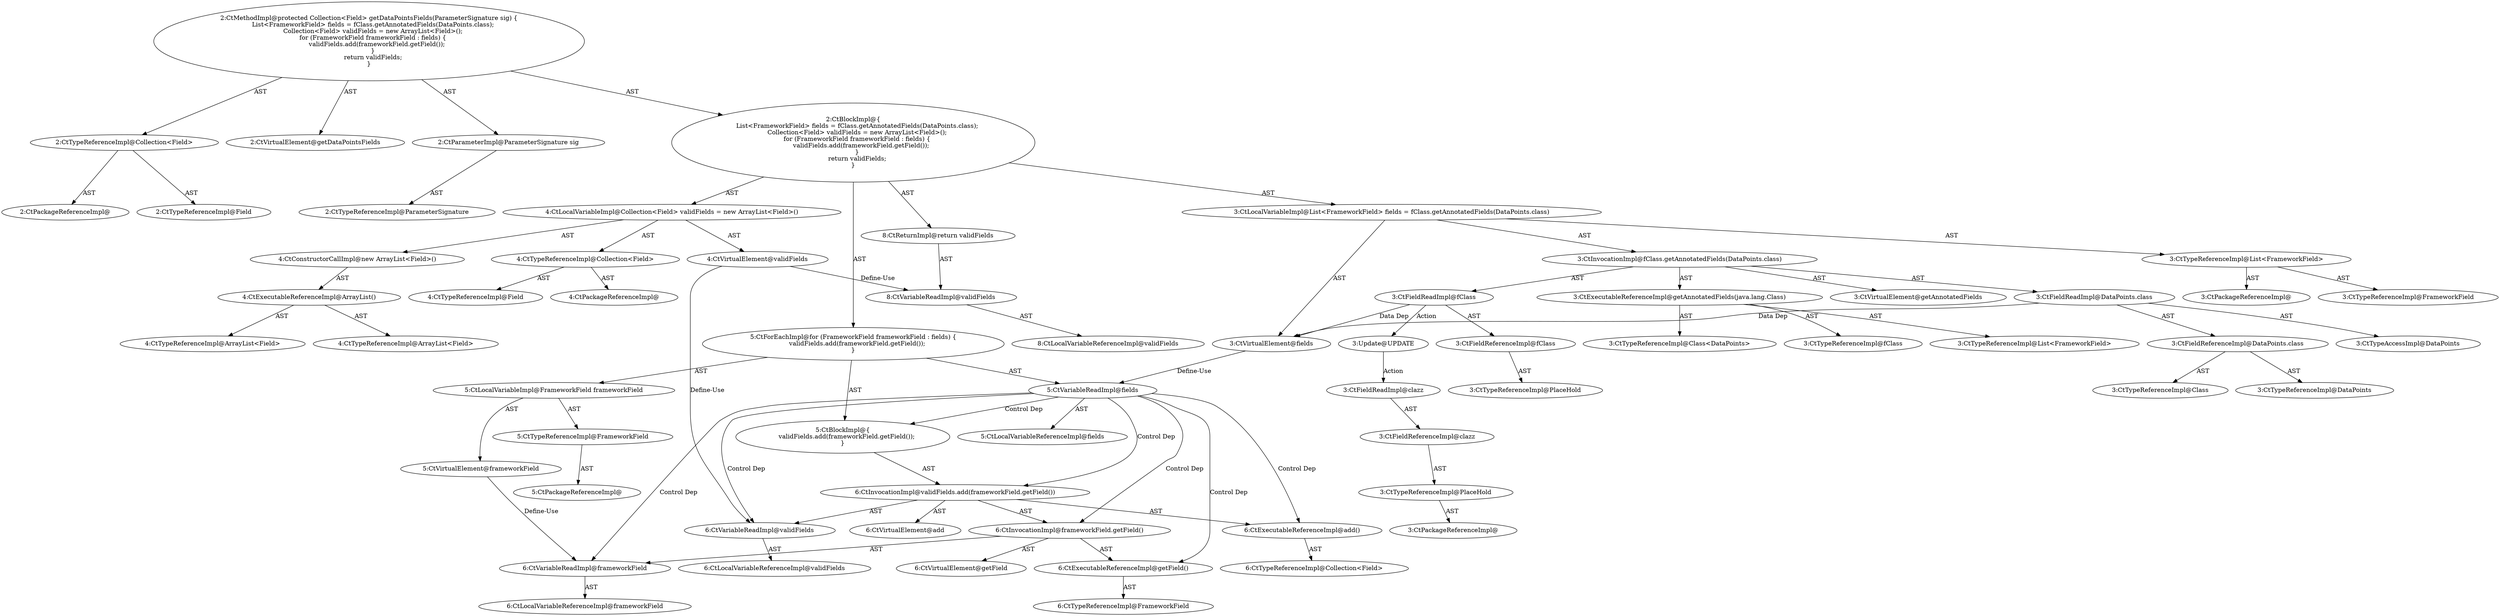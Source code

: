 digraph "getDataPointsFields#?,ParameterSignature" {
0 [label="2:CtTypeReferenceImpl@Collection<Field>" shape=ellipse]
1 [label="2:CtPackageReferenceImpl@" shape=ellipse]
2 [label="2:CtTypeReferenceImpl@Field" shape=ellipse]
3 [label="2:CtVirtualElement@getDataPointsFields" shape=ellipse]
4 [label="2:CtParameterImpl@ParameterSignature sig" shape=ellipse]
5 [label="2:CtTypeReferenceImpl@ParameterSignature" shape=ellipse]
6 [label="3:CtTypeReferenceImpl@List<FrameworkField>" shape=ellipse]
7 [label="3:CtPackageReferenceImpl@" shape=ellipse]
8 [label="3:CtTypeReferenceImpl@FrameworkField" shape=ellipse]
9 [label="3:CtExecutableReferenceImpl@getAnnotatedFields(java.lang.Class)" shape=ellipse]
10 [label="3:CtTypeReferenceImpl@fClass" shape=ellipse]
11 [label="3:CtTypeReferenceImpl@List<FrameworkField>" shape=ellipse]
12 [label="3:CtTypeReferenceImpl@Class<DataPoints>" shape=ellipse]
13 [label="3:CtVirtualElement@getAnnotatedFields" shape=ellipse]
14 [label="3:CtFieldReferenceImpl@fClass" shape=ellipse]
15 [label="3:CtTypeReferenceImpl@PlaceHold" shape=ellipse]
16 [label="3:CtFieldReadImpl@fClass" shape=ellipse]
17 [label="3:CtFieldReferenceImpl@DataPoints.class" shape=ellipse]
18 [label="3:CtTypeReferenceImpl@DataPoints" shape=ellipse]
19 [label="3:CtTypeReferenceImpl@Class" shape=ellipse]
20 [label="3:CtFieldReadImpl@DataPoints.class" shape=ellipse]
21 [label="3:CtTypeAccessImpl@DataPoints" shape=ellipse]
22 [label="3:CtInvocationImpl@fClass.getAnnotatedFields(DataPoints.class)" shape=ellipse]
23 [label="3:CtVirtualElement@fields" shape=ellipse]
24 [label="3:CtLocalVariableImpl@List<FrameworkField> fields = fClass.getAnnotatedFields(DataPoints.class)" shape=ellipse]
25 [label="4:CtTypeReferenceImpl@Collection<Field>" shape=ellipse]
26 [label="4:CtPackageReferenceImpl@" shape=ellipse]
27 [label="4:CtTypeReferenceImpl@Field" shape=ellipse]
28 [label="4:CtExecutableReferenceImpl@ArrayList()" shape=ellipse]
29 [label="4:CtTypeReferenceImpl@ArrayList<Field>" shape=ellipse]
30 [label="4:CtTypeReferenceImpl@ArrayList<Field>" shape=ellipse]
31 [label="4:CtConstructorCallImpl@new ArrayList<Field>()" shape=ellipse]
32 [label="4:CtVirtualElement@validFields" shape=ellipse]
33 [label="4:CtLocalVariableImpl@Collection<Field> validFields = new ArrayList<Field>()" shape=ellipse]
34 [label="5:CtTypeReferenceImpl@FrameworkField" shape=ellipse]
35 [label="5:CtPackageReferenceImpl@" shape=ellipse]
36 [label="5:CtVirtualElement@frameworkField" shape=ellipse]
37 [label="5:CtLocalVariableImpl@FrameworkField frameworkField" shape=ellipse]
38 [label="5:CtVariableReadImpl@fields" shape=ellipse]
39 [label="5:CtLocalVariableReferenceImpl@fields" shape=ellipse]
40 [label="6:CtExecutableReferenceImpl@add()" shape=ellipse]
41 [label="6:CtTypeReferenceImpl@Collection<Field>" shape=ellipse]
42 [label="6:CtVirtualElement@add" shape=ellipse]
43 [label="6:CtVariableReadImpl@validFields" shape=ellipse]
44 [label="6:CtLocalVariableReferenceImpl@validFields" shape=ellipse]
45 [label="6:CtExecutableReferenceImpl@getField()" shape=ellipse]
46 [label="6:CtTypeReferenceImpl@FrameworkField" shape=ellipse]
47 [label="6:CtVirtualElement@getField" shape=ellipse]
48 [label="6:CtVariableReadImpl@frameworkField" shape=ellipse]
49 [label="6:CtLocalVariableReferenceImpl@frameworkField" shape=ellipse]
50 [label="6:CtInvocationImpl@frameworkField.getField()" shape=ellipse]
51 [label="6:CtInvocationImpl@validFields.add(frameworkField.getField())" shape=ellipse]
52 [label="5:CtBlockImpl@\{
    validFields.add(frameworkField.getField());
\}" shape=ellipse]
53 [label="5:CtForEachImpl@for (FrameworkField frameworkField : fields) \{
    validFields.add(frameworkField.getField());
\}" shape=ellipse]
54 [label="8:CtVariableReadImpl@validFields" shape=ellipse]
55 [label="8:CtLocalVariableReferenceImpl@validFields" shape=ellipse]
56 [label="8:CtReturnImpl@return validFields" shape=ellipse]
57 [label="2:CtBlockImpl@\{
    List<FrameworkField> fields = fClass.getAnnotatedFields(DataPoints.class);
    Collection<Field> validFields = new ArrayList<Field>();
    for (FrameworkField frameworkField : fields) \{
        validFields.add(frameworkField.getField());
    \}
    return validFields;
\}" shape=ellipse]
58 [label="2:CtMethodImpl@protected Collection<Field> getDataPointsFields(ParameterSignature sig) \{
    List<FrameworkField> fields = fClass.getAnnotatedFields(DataPoints.class);
    Collection<Field> validFields = new ArrayList<Field>();
    for (FrameworkField frameworkField : fields) \{
        validFields.add(frameworkField.getField());
    \}
    return validFields;
\}" shape=ellipse]
59 [label="3:Update@UPDATE" shape=ellipse]
60 [label="3:CtPackageReferenceImpl@" shape=ellipse]
61 [label="3:CtTypeReferenceImpl@PlaceHold" shape=ellipse]
62 [label="3:CtFieldReferenceImpl@clazz" shape=ellipse]
63 [label="3:CtFieldReadImpl@clazz" shape=ellipse]
0 -> 1 [label="AST"];
0 -> 2 [label="AST"];
4 -> 5 [label="AST"];
6 -> 7 [label="AST"];
6 -> 8 [label="AST"];
9 -> 10 [label="AST"];
9 -> 11 [label="AST"];
9 -> 12 [label="AST"];
14 -> 15 [label="AST"];
16 -> 14 [label="AST"];
16 -> 23 [label="Data Dep"];
16 -> 59 [label="Action"];
17 -> 18 [label="AST"];
17 -> 19 [label="AST"];
20 -> 21 [label="AST"];
20 -> 17 [label="AST"];
20 -> 23 [label="Data Dep"];
22 -> 13 [label="AST"];
22 -> 16 [label="AST"];
22 -> 9 [label="AST"];
22 -> 20 [label="AST"];
23 -> 38 [label="Define-Use"];
24 -> 23 [label="AST"];
24 -> 6 [label="AST"];
24 -> 22 [label="AST"];
25 -> 26 [label="AST"];
25 -> 27 [label="AST"];
28 -> 29 [label="AST"];
28 -> 30 [label="AST"];
31 -> 28 [label="AST"];
32 -> 43 [label="Define-Use"];
32 -> 54 [label="Define-Use"];
33 -> 32 [label="AST"];
33 -> 25 [label="AST"];
33 -> 31 [label="AST"];
34 -> 35 [label="AST"];
36 -> 48 [label="Define-Use"];
37 -> 36 [label="AST"];
37 -> 34 [label="AST"];
38 -> 39 [label="AST"];
38 -> 52 [label="Control Dep"];
38 -> 51 [label="Control Dep"];
38 -> 40 [label="Control Dep"];
38 -> 43 [label="Control Dep"];
38 -> 50 [label="Control Dep"];
38 -> 45 [label="Control Dep"];
38 -> 48 [label="Control Dep"];
40 -> 41 [label="AST"];
43 -> 44 [label="AST"];
45 -> 46 [label="AST"];
48 -> 49 [label="AST"];
50 -> 47 [label="AST"];
50 -> 48 [label="AST"];
50 -> 45 [label="AST"];
51 -> 42 [label="AST"];
51 -> 43 [label="AST"];
51 -> 40 [label="AST"];
51 -> 50 [label="AST"];
52 -> 51 [label="AST"];
53 -> 37 [label="AST"];
53 -> 38 [label="AST"];
53 -> 52 [label="AST"];
54 -> 55 [label="AST"];
56 -> 54 [label="AST"];
57 -> 24 [label="AST"];
57 -> 33 [label="AST"];
57 -> 53 [label="AST"];
57 -> 56 [label="AST"];
58 -> 3 [label="AST"];
58 -> 0 [label="AST"];
58 -> 4 [label="AST"];
58 -> 57 [label="AST"];
59 -> 63 [label="Action"];
61 -> 60 [label="AST"];
62 -> 61 [label="AST"];
63 -> 62 [label="AST"];
}